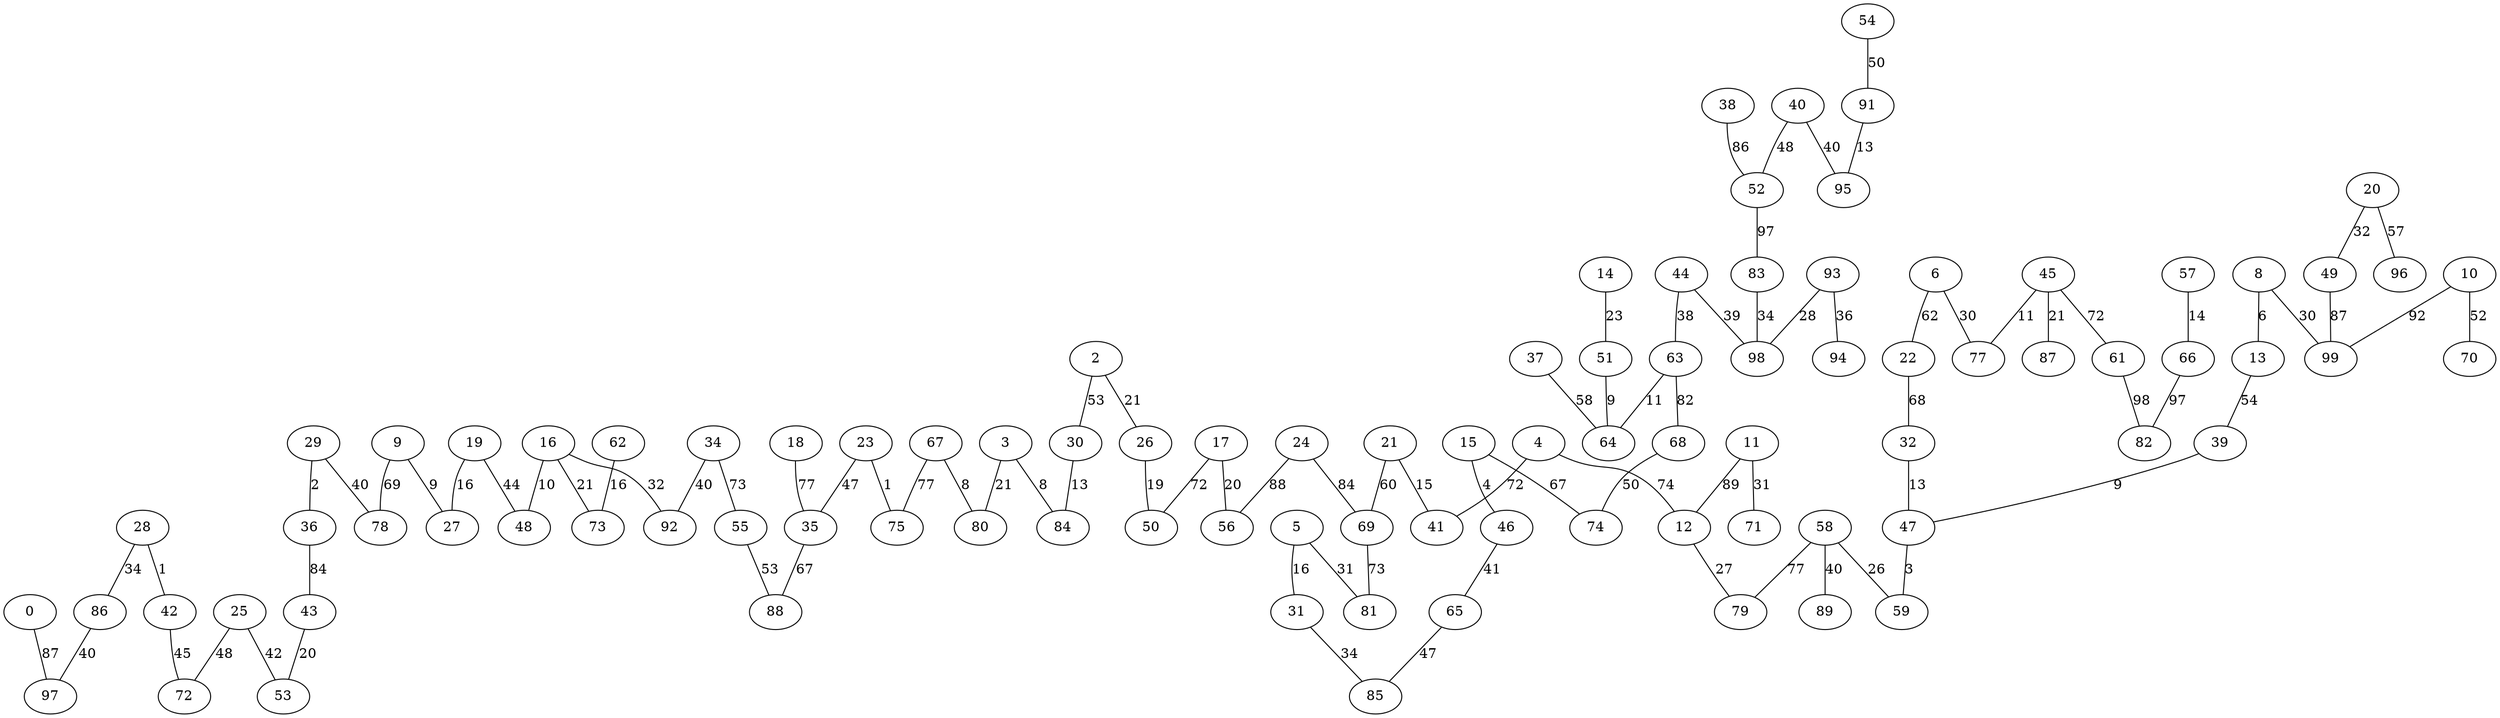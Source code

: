graph {
  0 [label="0"];
  2 [label="2"];
  3 [label="3"];
  4 [label="4"];
  5 [label="5"];
  6 [label="6"];
  8 [label="8"];
  9 [label="9"];
  10 [label="10"];
  11 [label="11"];
  12 [label="12"];
  13 [label="13"];
  14 [label="14"];
  15 [label="15"];
  16 [label="16"];
  17 [label="17"];
  18 [label="18"];
  19 [label="19"];
  20 [label="20"];
  21 [label="21"];
  22 [label="22"];
  23 [label="23"];
  24 [label="24"];
  25 [label="25"];
  26 [label="26"];
  27 [label="27"];
  28 [label="28"];
  29 [label="29"];
  30 [label="30"];
  31 [label="31"];
  32 [label="32"];
  34 [label="34"];
  35 [label="35"];
  36 [label="36"];
  37 [label="37"];
  38 [label="38"];
  39 [label="39"];
  40 [label="40"];
  41 [label="41"];
  42 [label="42"];
  43 [label="43"];
  44 [label="44"];
  45 [label="45"];
  46 [label="46"];
  47 [label="47"];
  48 [label="48"];
  49 [label="49"];
  50 [label="50"];
  51 [label="51"];
  52 [label="52"];
  53 [label="53"];
  54 [label="54"];
  55 [label="55"];
  56 [label="56"];
  57 [label="57"];
  58 [label="58"];
  59 [label="59"];
  61 [label="61"];
  62 [label="62"];
  63 [label="63"];
  64 [label="64"];
  65 [label="65"];
  66 [label="66"];
  67 [label="67"];
  68 [label="68"];
  69 [label="69"];
  70 [label="70"];
  71 [label="71"];
  72 [label="72"];
  73 [label="73"];
  74 [label="74"];
  75 [label="75"];
  77 [label="77"];
  78 [label="78"];
  79 [label="79"];
  80 [label="80"];
  81 [label="81"];
  82 [label="82"];
  83 [label="83"];
  84 [label="84"];
  85 [label="85"];
  86 [label="86"];
  87 [label="87"];
  88 [label="88"];
  89 [label="89"];
  91 [label="91"];
  92 [label="92"];
  93 [label="93"];
  94 [label="94"];
  95 [label="95"];
  96 [label="96"];
  97 [label="97"];
  98 [label="98"];
  99 [label="99"];
  0 -- 97 [label="87"];
  2 -- 26 [label="21"];
  2 -- 30 [label="53"];
  3 -- 84 [label="8"];
  3 -- 80 [label="21"];
  4 -- 12 [label="74"];
  4 -- 41 [label="72"];
  5 -- 81 [label="31"];
  5 -- 31 [label="16"];
  6 -- 77 [label="30"];
  6 -- 22 [label="62"];
  8 -- 99 [label="30"];
  8 -- 13 [label="6"];
  9 -- 78 [label="69"];
  9 -- 27 [label="9"];
  10 -- 99 [label="92"];
  10 -- 70 [label="52"];
  11 -- 12 [label="89"];
  11 -- 71 [label="31"];
  12 -- 79 [label="27"];
  13 -- 39 [label="54"];
  14 -- 51 [label="23"];
  15 -- 74 [label="67"];
  15 -- 46 [label="4"];
  16 -- 48 [label="10"];
  16 -- 92 [label="32"];
  16 -- 73 [label="21"];
  17 -- 56 [label="20"];
  17 -- 50 [label="72"];
  18 -- 35 [label="77"];
  19 -- 48 [label="44"];
  19 -- 27 [label="16"];
  20 -- 96 [label="57"];
  20 -- 49 [label="32"];
  21 -- 69 [label="60"];
  21 -- 41 [label="15"];
  22 -- 32 [label="68"];
  23 -- 75 [label="1"];
  23 -- 35 [label="47"];
  24 -- 56 [label="88"];
  24 -- 69 [label="84"];
  25 -- 72 [label="48"];
  25 -- 53 [label="42"];
  26 -- 50 [label="19"];
  28 -- 86 [label="34"];
  28 -- 42 [label="1"];
  29 -- 36 [label="2"];
  29 -- 78 [label="40"];
  30 -- 84 [label="13"];
  31 -- 85 [label="34"];
  32 -- 47 [label="13"];
  34 -- 55 [label="73"];
  34 -- 92 [label="40"];
  35 -- 88 [label="67"];
  36 -- 43 [label="84"];
  37 -- 64 [label="58"];
  38 -- 52 [label="86"];
  39 -- 47 [label="9"];
  40 -- 52 [label="48"];
  40 -- 95 [label="40"];
  42 -- 72 [label="45"];
  43 -- 53 [label="20"];
  44 -- 63 [label="38"];
  44 -- 98 [label="39"];
  45 -- 61 [label="72"];
  45 -- 77 [label="11"];
  45 -- 87 [label="21"];
  46 -- 65 [label="41"];
  47 -- 59 [label="3"];
  49 -- 99 [label="87"];
  51 -- 64 [label="9"];
  52 -- 83 [label="97"];
  54 -- 91 [label="50"];
  55 -- 88 [label="53"];
  57 -- 66 [label="14"];
  58 -- 59 [label="26"];
  58 -- 79 [label="77"];
  58 -- 89 [label="40"];
  61 -- 82 [label="98"];
  62 -- 73 [label="16"];
  63 -- 68 [label="82"];
  63 -- 64 [label="11"];
  65 -- 85 [label="47"];
  66 -- 82 [label="97"];
  67 -- 75 [label="77"];
  67 -- 80 [label="8"];
  68 -- 74 [label="50"];
  69 -- 81 [label="73"];
  83 -- 98 [label="34"];
  86 -- 97 [label="40"];
  91 -- 95 [label="13"];
  93 -- 98 [label="28"];
  93 -- 94 [label="36"];
}